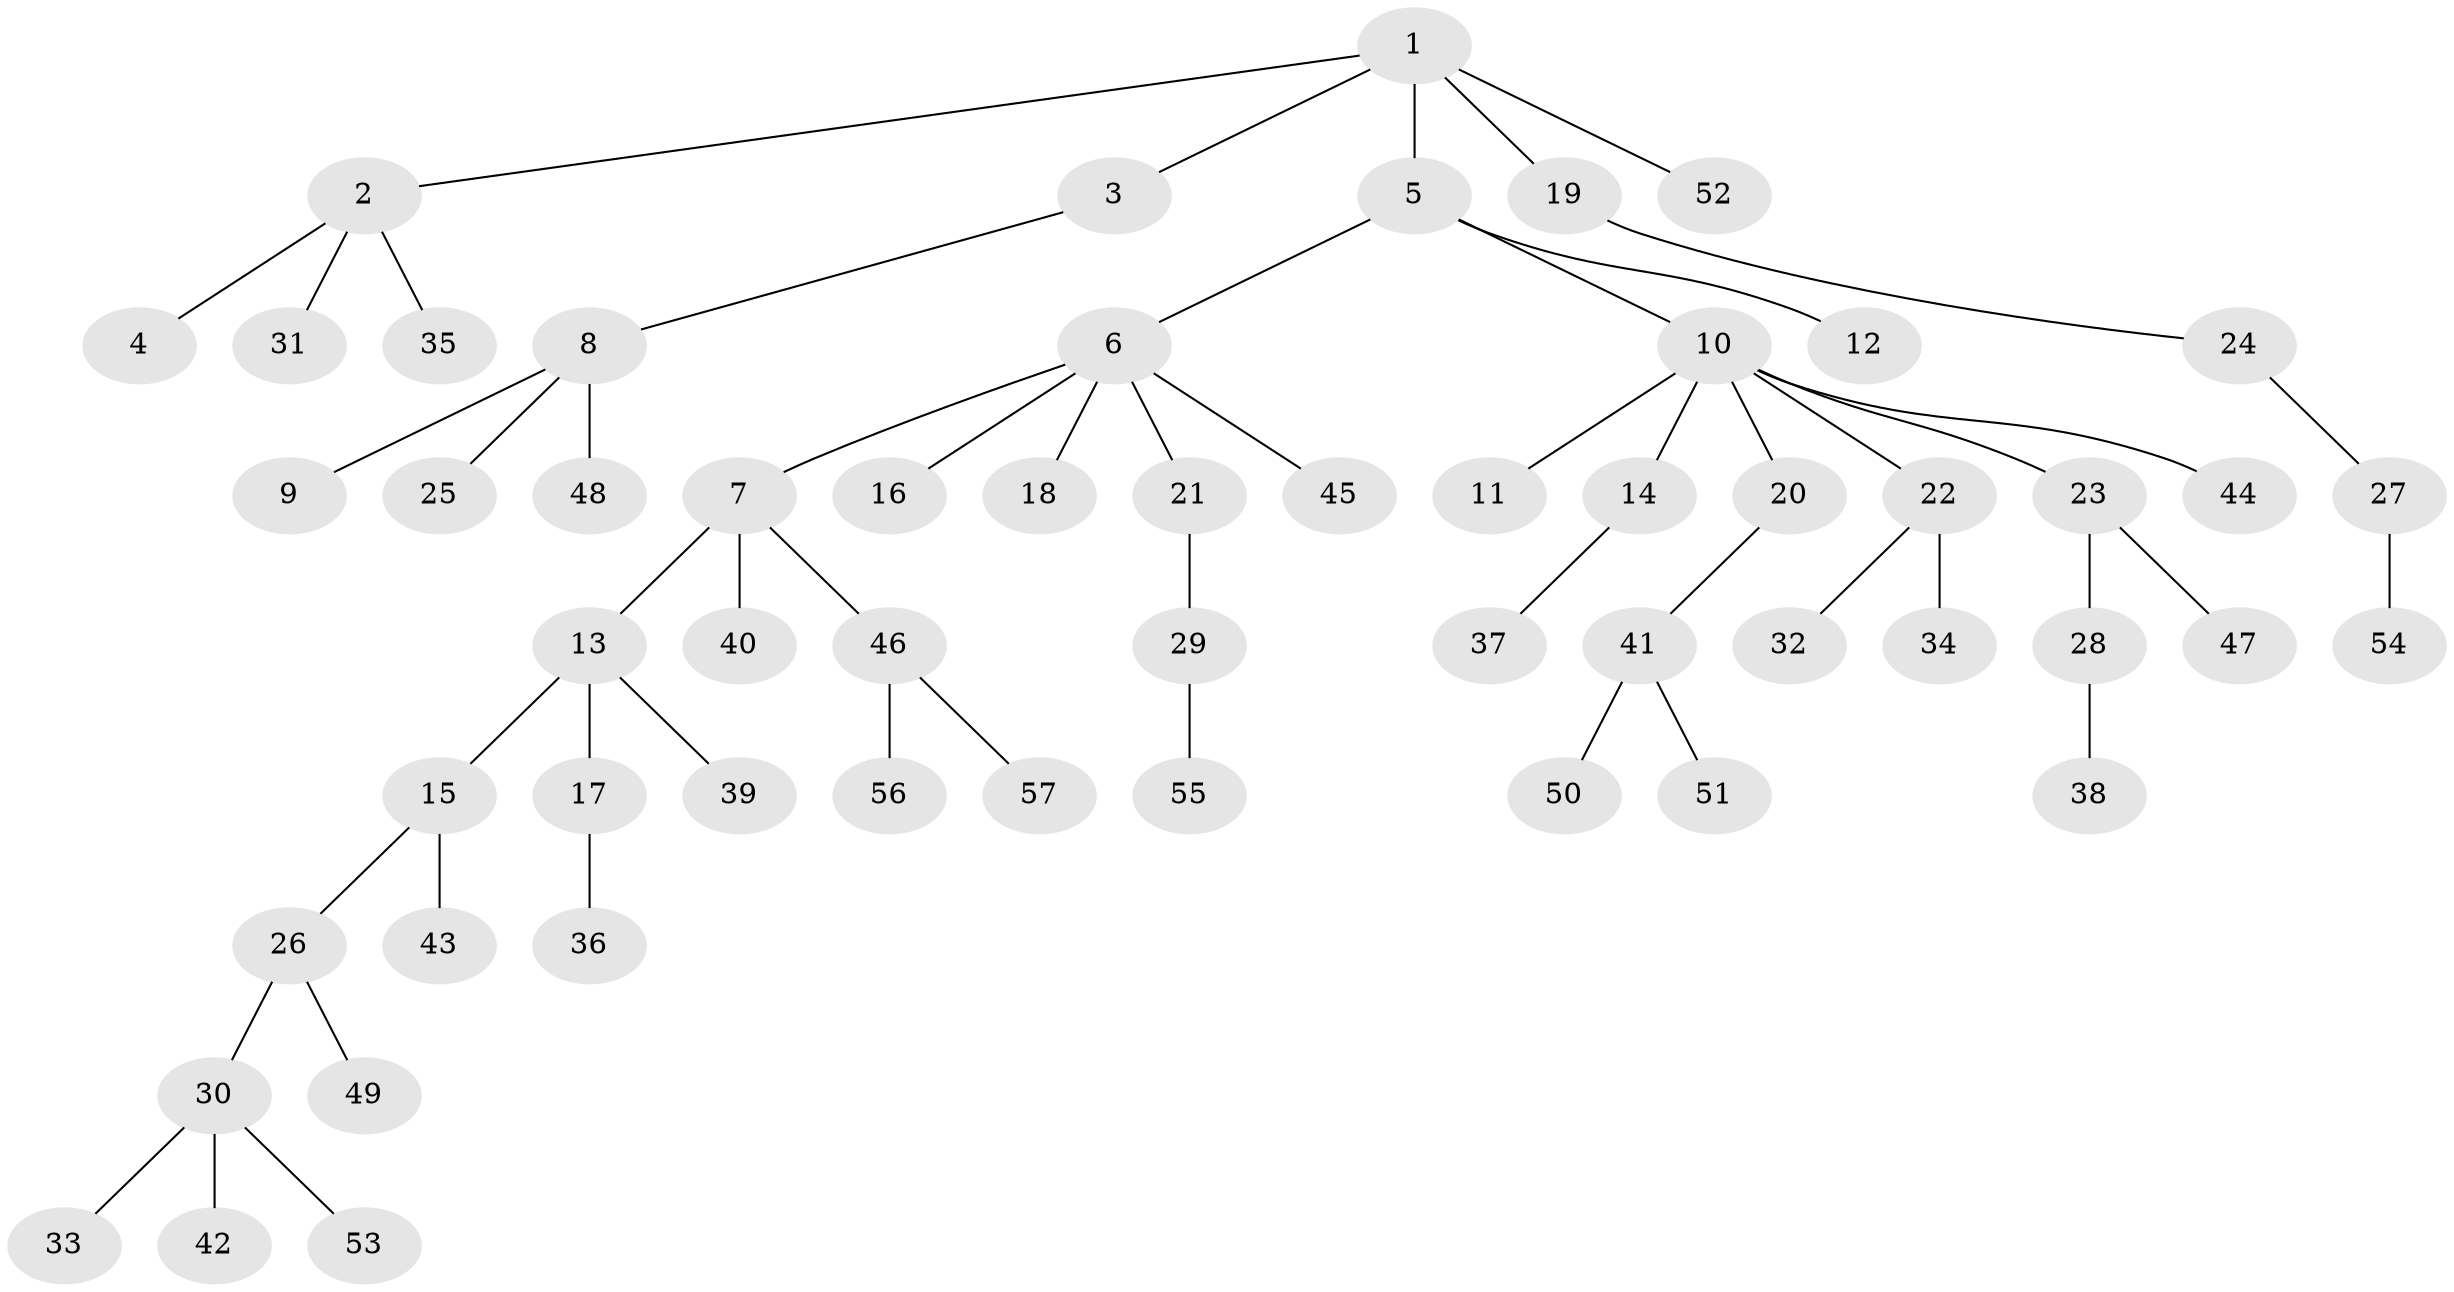 // Generated by graph-tools (version 1.1) at 2025/53/03/09/25 04:53:32]
// undirected, 57 vertices, 56 edges
graph export_dot {
graph [start="1"]
  node [color=gray90,style=filled];
  1;
  2;
  3;
  4;
  5;
  6;
  7;
  8;
  9;
  10;
  11;
  12;
  13;
  14;
  15;
  16;
  17;
  18;
  19;
  20;
  21;
  22;
  23;
  24;
  25;
  26;
  27;
  28;
  29;
  30;
  31;
  32;
  33;
  34;
  35;
  36;
  37;
  38;
  39;
  40;
  41;
  42;
  43;
  44;
  45;
  46;
  47;
  48;
  49;
  50;
  51;
  52;
  53;
  54;
  55;
  56;
  57;
  1 -- 2;
  1 -- 3;
  1 -- 5;
  1 -- 19;
  1 -- 52;
  2 -- 4;
  2 -- 31;
  2 -- 35;
  3 -- 8;
  5 -- 6;
  5 -- 10;
  5 -- 12;
  6 -- 7;
  6 -- 16;
  6 -- 18;
  6 -- 21;
  6 -- 45;
  7 -- 13;
  7 -- 40;
  7 -- 46;
  8 -- 9;
  8 -- 25;
  8 -- 48;
  10 -- 11;
  10 -- 14;
  10 -- 20;
  10 -- 22;
  10 -- 23;
  10 -- 44;
  13 -- 15;
  13 -- 17;
  13 -- 39;
  14 -- 37;
  15 -- 26;
  15 -- 43;
  17 -- 36;
  19 -- 24;
  20 -- 41;
  21 -- 29;
  22 -- 32;
  22 -- 34;
  23 -- 28;
  23 -- 47;
  24 -- 27;
  26 -- 30;
  26 -- 49;
  27 -- 54;
  28 -- 38;
  29 -- 55;
  30 -- 33;
  30 -- 42;
  30 -- 53;
  41 -- 50;
  41 -- 51;
  46 -- 56;
  46 -- 57;
}
